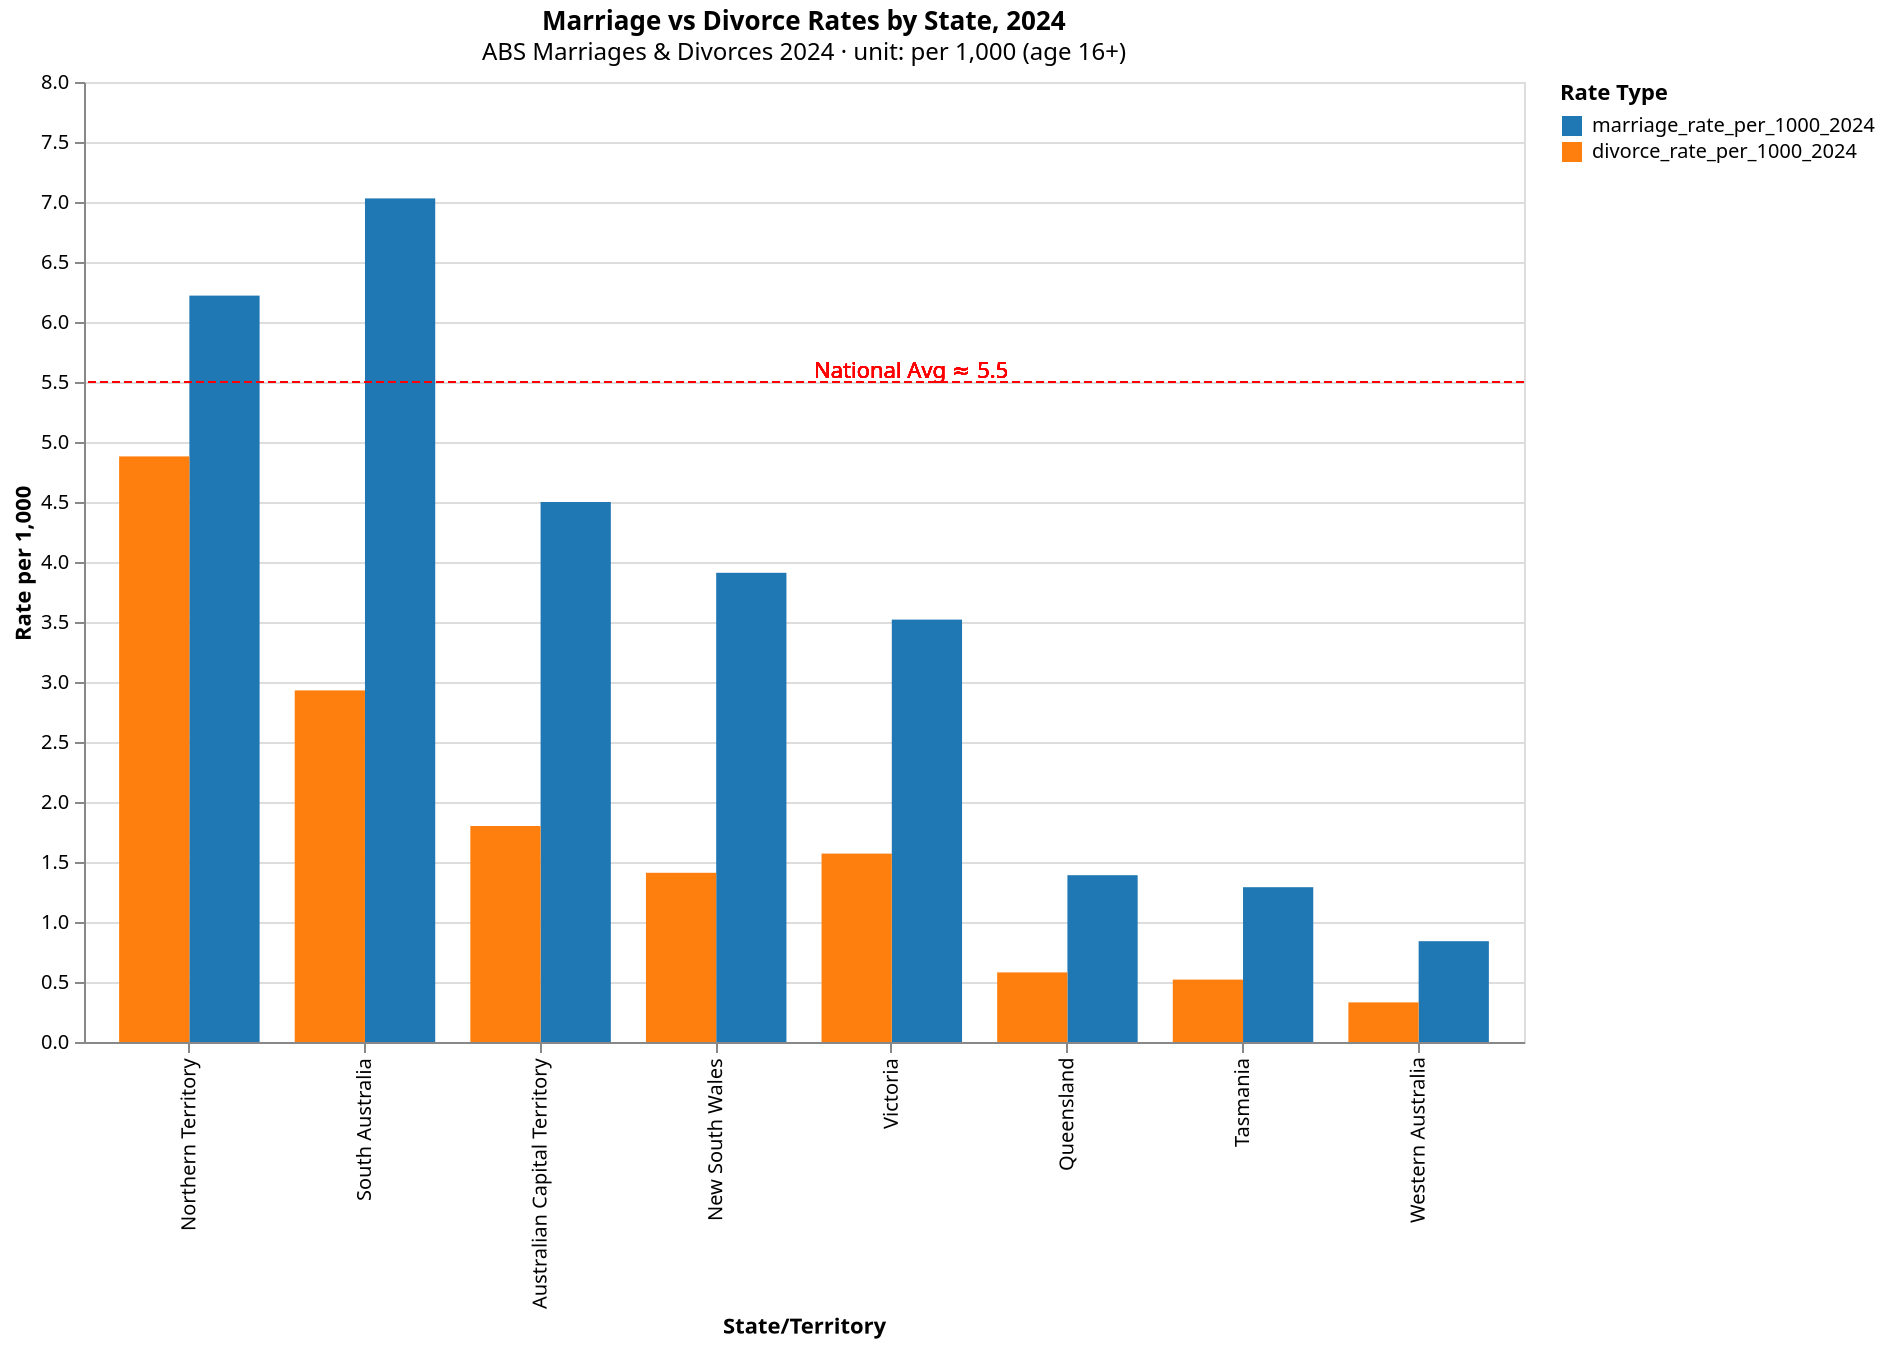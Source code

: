 {
  "$schema": "https://vega.github.io/schema/vega-lite/v5.json",
  "title": {
    "text": "Marriage vs Divorce Rates by State, 2024",
    "subtitle": "ABS Marriages & Divorces 2024 · unit: per 1,000 (age 16+)"
  },
  "data": {
    "values": [
      {"state": "New South Wales", "marriage_rate_per_1000_2024": 3.91, "divorce_rate_per_1000_2024": 1.41},
      {"state": "Victoria", "marriage_rate_per_1000_2024": 3.52, "divorce_rate_per_1000_2024": 1.57},
      {"state": "Queensland", "marriage_rate_per_1000_2024": 1.39, "divorce_rate_per_1000_2024": 0.58},
      {"state": "South Australia", "marriage_rate_per_1000_2024": 7.03, "divorce_rate_per_1000_2024": 2.93},
      {"state": "Western Australia", "marriage_rate_per_1000_2024": 0.84, "divorce_rate_per_1000_2024": 0.33},
      {"state": "Tasmania", "marriage_rate_per_1000_2024": 1.29, "divorce_rate_per_1000_2024": 0.52},
      {"state": "Northern Territory", "marriage_rate_per_1000_2024": 6.22, "divorce_rate_per_1000_2024": 4.88},
      {"state": "Australian Capital Territory", "marriage_rate_per_1000_2024": 4.5, "divorce_rate_per_1000_2024": 1.8}
    ]
  },
  "layer": [
    {
      "params": [
        {
          "name": "rate_filter",
          "select": {"type": "point", "fields": ["RateType"], "empty": "all"},
          "bind": "legend"
        }
      ],
      "transform": [
        {
          "fold": ["marriage_rate_per_1000_2024", "divorce_rate_per_1000_2024"],
          "as": ["RateType", "Rate"]
        },
        {
          "calculate": "datum['State/Territory'] || datum.State || datum.state || datum['State '] || 'Unknown'",
          "as": "State"
        },
        {"filter": {"param": "rate_filter"}}
      ],
      "mark": {"type": "bar"},
      "encoding": {
        "x": {
          "field": "State",
          "type": "nominal",
          "title": "State/Territory",
          "sort": "-y"
        },
        "xOffset": {"field": "RateType"},
        "y": {
          "field": "Rate",
          "type": "quantitative",
          "title": "Rate per 1,000"
        },
        "color": {
          "field": "RateType",
          "type": "nominal",
          "title": "Rate Type",
          "scale": {
            "domain": [
              "marriage_rate_per_1000_2024",
              "divorce_rate_per_1000_2024"
            ],
            "range": ["#1f77b4", "#ff7f0e"]
          }
        },
        "tooltip": [
          {"field": "State", "title": "State"},
          {"field": "RateType", "title": "Type"},
          {"field": "Rate", "title": "Rate per 1,000", "format": ".1f"}
        ]
      }
    },
    {
      "mark": {"type": "rule", "color": "red", "strokeDash": [4, 2]},
      "encoding": {"y": {"datum": 5.5}}
    },
    {
      "mark": {
        "type": "text",
        "align": "left",
        "dx": 5,
        "dy": -5,
        "color": "red"
      },
      "encoding": {"y": {"datum": 5.5}, "text": {"value": "National Avg ≈ 5.5"}}
    }
  ],
  "width": 720,
  "height": 480,
  "config": {}
}
